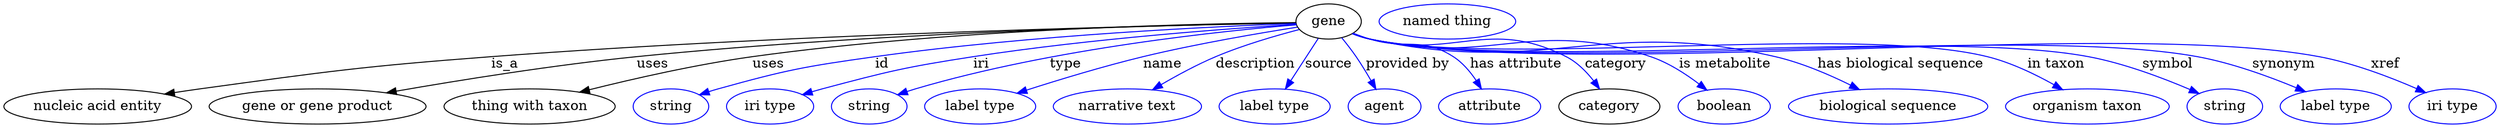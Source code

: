 digraph {
	graph [bb="0,0,2534.7,123"];
	node [label="\N"];
	gene	[height=0.5,
		label=gene,
		pos="1348.5,105",
		width=0.92075];
	"nucleic acid entity"	[height=0.5,
		pos="95.542,18",
		width=2.6539];
	gene -> "nucleic acid entity"	[label=is_a,
		lp="509.54,61.5",
		pos="e,164.09,30.596 1315.2,103.48 1200.8,101.5 814.02,93.317 495.54,69 364,58.956 331.25,53.881 200.54,36 191.97,34.827 183.01,33.514 \
174.11,32.151"];
	"gene or gene product"	[height=0.5,
		pos="319.54,18",
		width=3.0692];
	gene -> "gene or gene product"	[label=uses,
		lp="660.04,61.5",
		pos="e,389.74,31.983 1315.4,103.57 1214.4,102.01 901.4,95.226 643.54,69 560.1,60.513 465.36,45.229 399.98,33.785"];
	"thing with taxon"	[height=0.5,
		pos="535.54,18",
		width=2.4192];
	gene -> "thing with taxon"	[label=uses,
		lp="778.04,61.5",
		pos="e,586.28,32.642 1315.3,103.85 1225.5,103.06 970.84,98.205 761.54,69 704.93,61.101 641.46,46.543 596.22,35.165"];
	id	[color=blue,
		height=0.5,
		label=string,
		pos="678.54,18",
		width=1.0652];
	gene -> id	[color=blue,
		label=id,
		lp="893.54,61.5",
		pos="e,707.53,29.984 1315.3,102.94 1239.2,100.19 1046.3,91.426 886.54,69 814.64,58.904 796.48,55.499 726.54,36 723.43,35.133 720.24,34.168 \
717.04,33.151",
		style=solid];
	iri	[color=blue,
		height=0.5,
		label="iri type",
		pos="779.54,18",
		width=1.2277];
	gene -> iri	[color=blue,
		label=iri,
		lp="994.54,61.5",
		pos="e,812.82,30.005 1315.4,102.09 1251.6,98.118 1107,87.742 986.54,69 917.81,58.301 900.79,53.797 833.54,36 829.96,35.052 826.26,34.014 \
822.55,32.933",
		style=solid];
	type	[color=blue,
		height=0.5,
		label=string,
		pos="880.54,18",
		width=1.0652];
	gene -> type	[color=blue,
		label=type,
		lp="1080.5,61.5",
		pos="e,909.2,29.968 1316,101.6 1244.4,95.711 1068.6,77.864 927.54,36 924.64,35.139 921.66,34.197 918.67,33.212",
		style=solid];
	name	[color=blue,
		height=0.5,
		label="label type",
		pos="993.54,18",
		width=1.5707];
	gene -> name	[color=blue,
		label=name,
		lp="1179.5,61.5",
		pos="e,1031.1,31.607 1316.9,99.224 1279.2,93.284 1214.3,82.287 1159.5,69 1119.1,59.2 1074,45.409 1041,34.792",
		style=solid];
	description	[color=blue,
		height=0.5,
		label="narrative text",
		pos="1143.5,18",
		width=2.0943];
	gene -> description	[color=blue,
		label=description,
		lp="1274,61.5",
		pos="e,1169.2,35.167 1318.6,96.759 1295.1,90.611 1261.6,80.901 1233.5,69 1214.5,60.93 1194.3,49.953 1177.9,40.34",
		style=solid];
	source	[color=blue,
		height=0.5,
		label="label type",
		pos="1293.5,18",
		width=1.5707];
	gene -> source	[color=blue,
		label=source,
		lp="1348.5,61.5",
		pos="e,1304.5,35.92 1337.9,87.611 1330.1,75.422 1319.1,58.556 1310.1,44.596",
		style=solid];
	"provided by"	[color=blue,
		height=0.5,
		label=agent,
		pos="1405.5,18",
		width=1.0291];
	gene -> "provided by"	[color=blue,
		label="provided by",
		lp="1429,61.5",
		pos="e,1396.7,35.59 1361.9,88.352 1366.7,82.437 1372.1,75.55 1376.5,69 1381.8,61.262 1387.1,52.512 1391.7,44.519",
		style=solid];
	"has attribute"	[color=blue,
		height=0.5,
		label=attribute,
		pos="1512.5,18",
		width=1.4443];
	gene -> "has attribute"	[color=blue,
		label="has attribute",
		lp="1539.5,61.5",
		pos="e,1504.2,35.941 1373.6,93.02 1379.1,90.84 1385,88.702 1390.5,87 1427.5,75.712 1443.1,89.877 1475.5,69 1484.9,62.957 1492.8,53.628 \
1498.8,44.657",
		style=solid];
	category	[height=0.5,
		pos="1633.5,18",
		width=1.4263];
	gene -> category	[color=blue,
		label=category,
		lp="1641,61.5",
		pos="e,1623.8,35.978 1373,92.689 1378.7,90.474 1384.7,88.405 1390.5,87 1433.9,76.515 1550.9,89.414 1590.5,69 1601.5,63.386 1610.8,53.708 \
1617.9,44.353",
		style=solid];
	"is metabolite"	[color=blue,
		height=0.5,
		label=boolean,
		pos="1749.5,18",
		width=1.2999];
	gene -> "is metabolite"	[color=blue,
		label="is metabolite",
		lp="1752.5,61.5",
		pos="e,1732.1,34.958 1373,92.573 1378.6,90.364 1384.7,88.326 1390.5,87 1514.7,58.742 1556.1,110.48 1676.5,69 1693.8,63.05 1710.8,51.835 \
1724,41.532",
		style=solid];
	"has biological sequence"	[color=blue,
		height=0.5,
		label="biological sequence",
		pos="1915.5,18",
		width=2.8164];
	gene -> "has biological sequence"	[color=blue,
		label="has biological sequence",
		lp="1930,61.5",
		pos="e,1887.1,35.293 1373,92.489 1378.6,90.284 1384.7,88.27 1390.5,87 1570.1,47.967 1624.7,111.19 1803.5,69 1829.5,62.866 1856.9,50.739 \
1878.1,39.964",
		style=solid];
	"in taxon"	[color=blue,
		height=0.5,
		label="organism taxon",
		pos="2118.5,18",
		width=2.3109];
	gene -> "in taxon"	[color=blue,
		label="in taxon",
		lp="2088.5,61.5",
		pos="e,2093.4,35.426 1373,92.424 1378.6,90.223 1384.7,88.227 1390.5,87 1527.2,58.357 1883.1,103.02 2018.5,69 2041.8,63.147 2066,51.269 \
2084.7,40.558",
		style=solid];
	symbol	[color=blue,
		height=0.5,
		label=string,
		pos="2258.5,18",
		width=1.0652];
	gene -> symbol	[color=blue,
		label=symbol,
		lp="2201.5,61.5",
		pos="e,2232.5,31.411 1373,92.407 1378.6,90.207 1384.7,88.215 1390.5,87 1549.6,53.983 1961.9,99.254 2121.5,69 2157.2,62.24 2195.9,47.366 \
2223,35.589",
		style=solid];
	synonym	[color=blue,
		height=0.5,
		label="label type",
		pos="2371.5,18",
		width=1.5707];
	gene -> synonym	[color=blue,
		label=synonym,
		lp="2319.5,61.5",
		pos="e,2340.9,33.176 1372.9,92.393 1378.6,90.193 1384.7,88.205 1390.5,87 1573.6,49.313 2047.7,102.87 2231.5,69 2266.4,62.578 2304.1,48.661 \
2331.6,37.136",
		style=solid];
	xref	[color=blue,
		height=0.5,
		label="iri type",
		pos="2490.5,18",
		width=1.2277];
	gene -> xref	[color=blue,
		label=xref,
		lp="2423,61.5",
		pos="e,2463.1,32.266 1372.5,92.555 1378.3,90.287 1384.5,88.229 1390.5,87 1600.7,44.047 2144.8,108.81 2355.5,69 2390,62.493 2427.2,48.105 \
2453.8,36.426",
		style=solid];
	"named thing_category"	[color=blue,
		height=0.5,
		label="named thing",
		pos="1469.5,105",
		width=1.9318];
}
